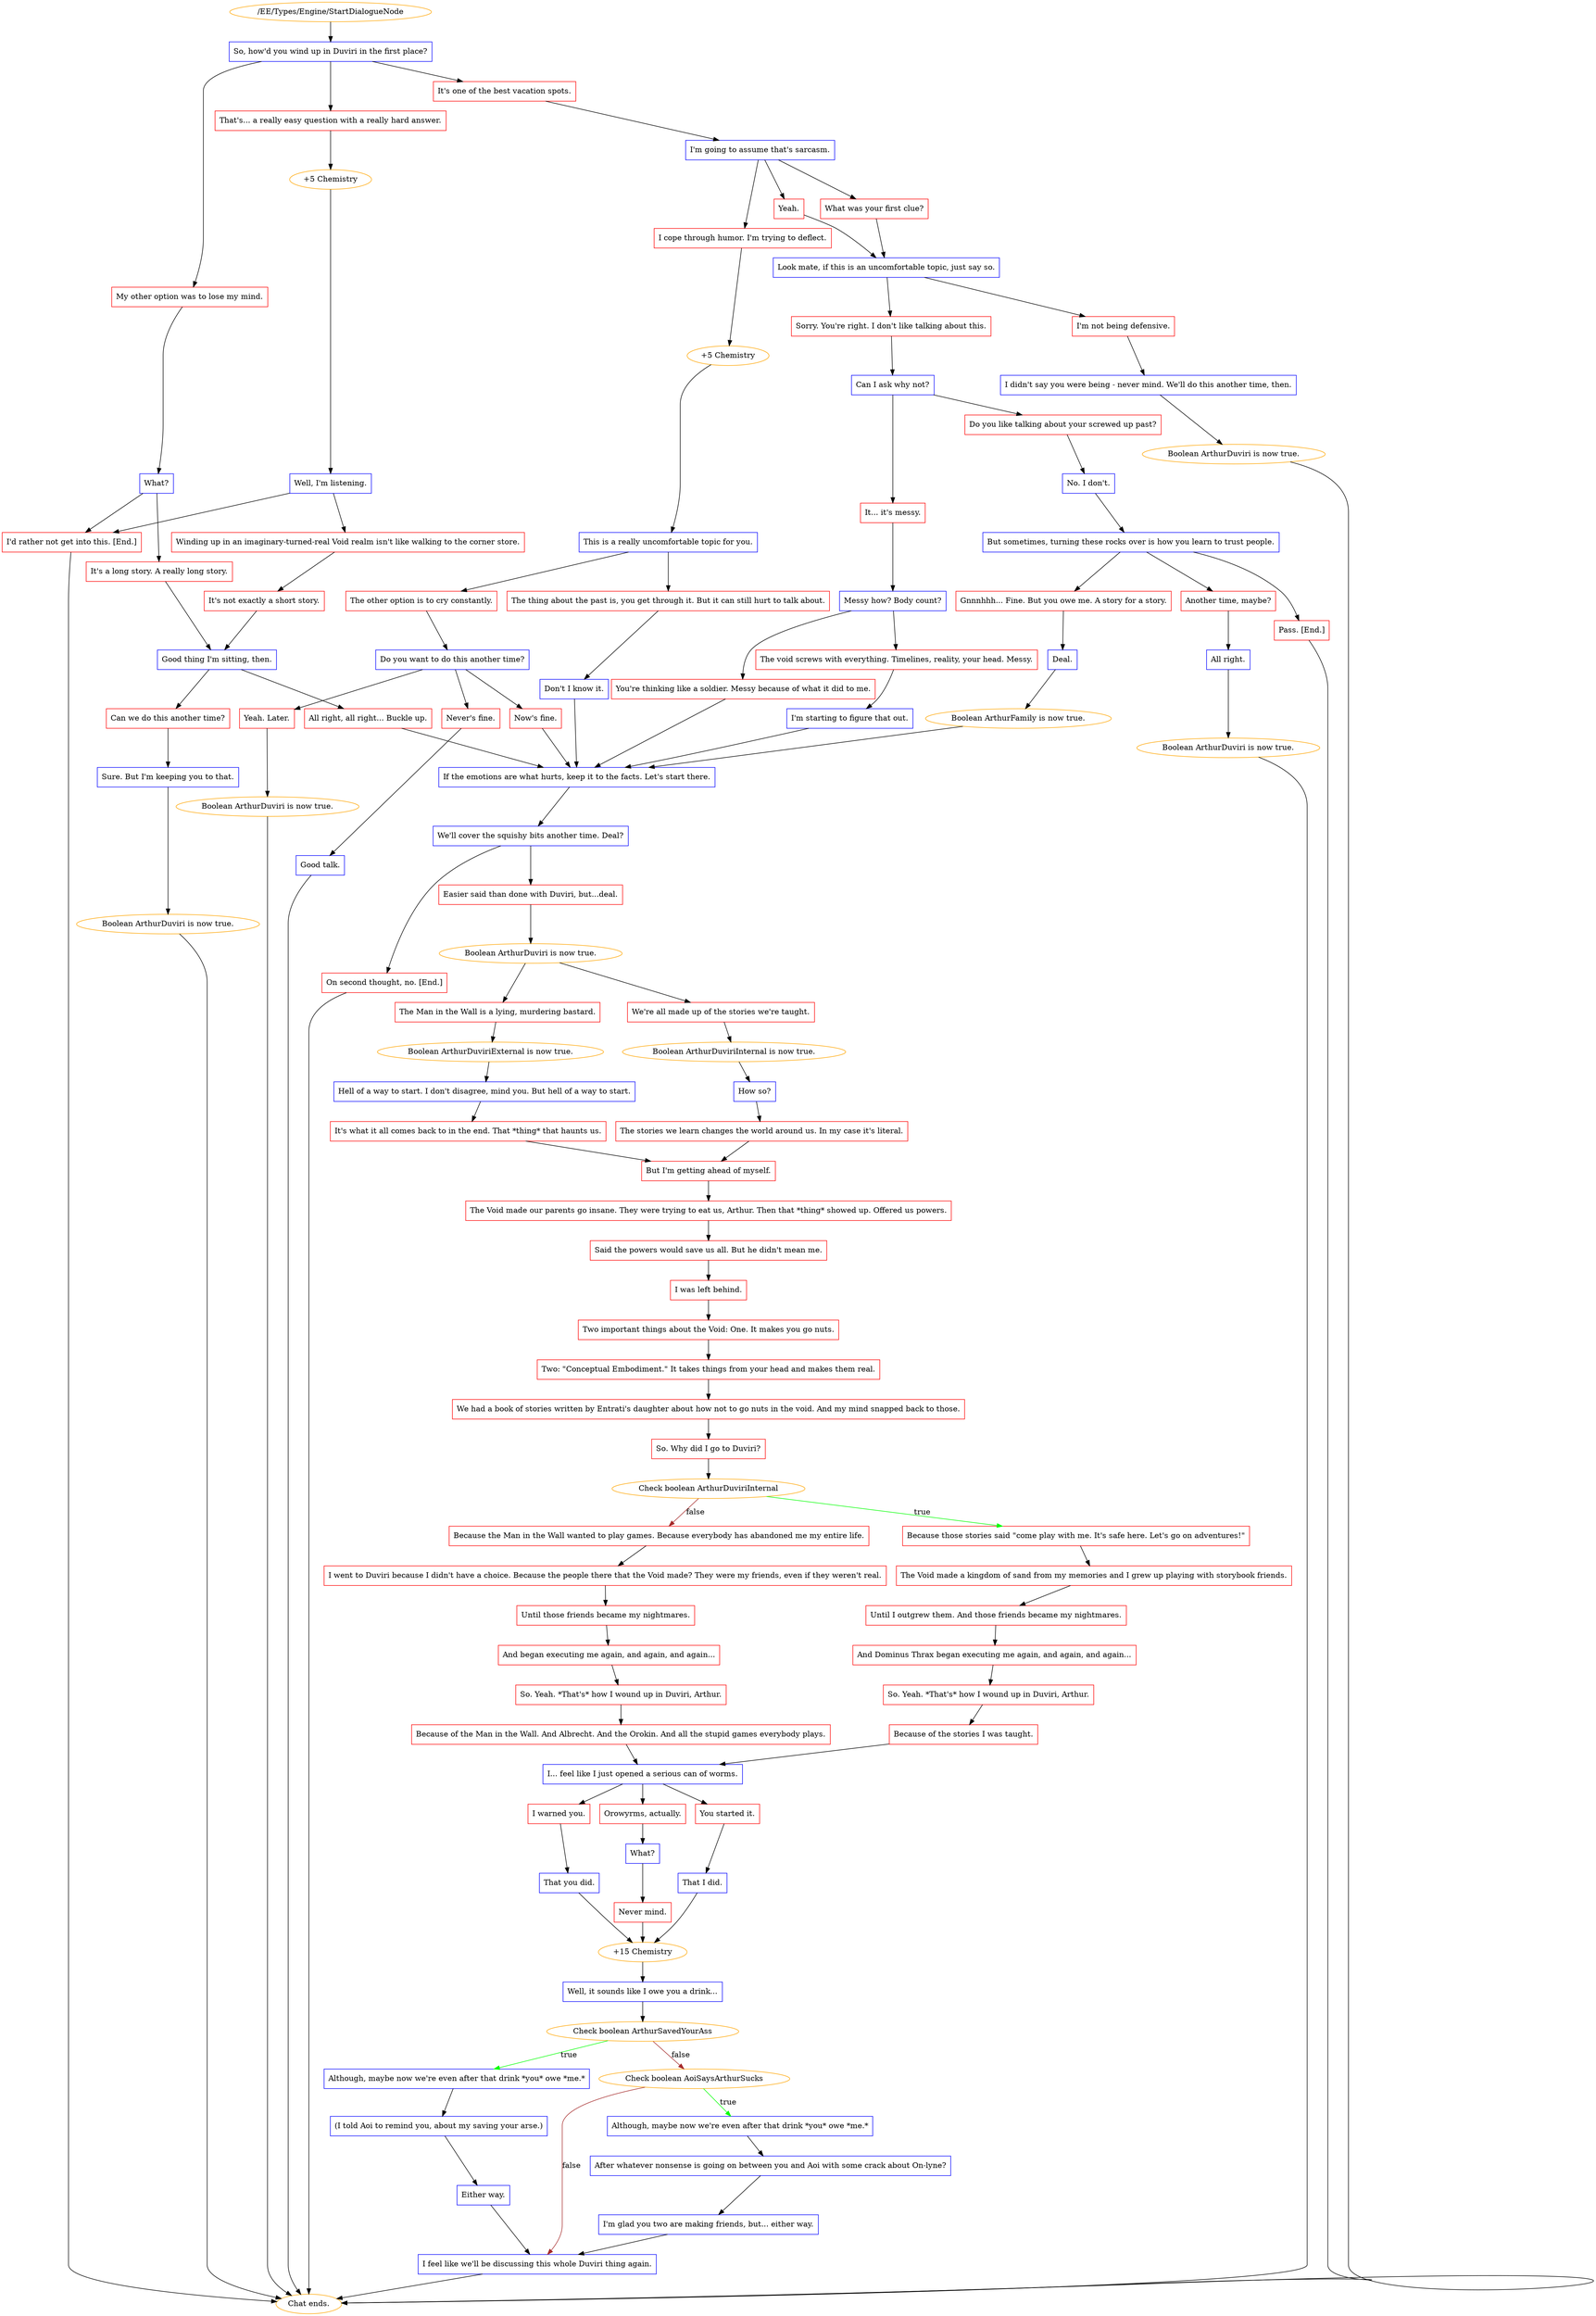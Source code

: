 digraph {
	439 [label="/EE/Types/Engine/StartDialogueNode",color=orange];
		439 -> 440;
	440 [label="So, how'd you wind up in Duviri in the first place?",shape=box,color=blue];
		440 -> 441;
		440 -> 442;
		440 -> 443;
	441 [label="That's... a really easy question with a really hard answer.",shape=box,color=red];
		441 -> 444;
	442 [label="My other option was to lose my mind.",shape=box,color=red];
		442 -> 449;
	443 [label="It's one of the best vacation spots.",shape=box,color=red];
		443 -> 452;
	444 [label="+5 Chemistry",color=orange];
		444 -> 445;
	449 [label="What?",shape=box,color=blue];
		449 -> 450;
		449 -> 446;
	452 [label="I'm going to assume that's sarcasm.",shape=box,color=blue];
		452 -> 453;
		452 -> 454;
		452 -> 455;
	445 [label="Well, I'm listening.",shape=box,color=blue];
		445 -> 447;
		445 -> 446;
	450 [label="It's a long story. A really long story.",shape=box,color=red];
		450 -> 458;
	446 [label="I'd rather not get into this. [End.]",shape=box,color=red];
		446 -> "Chat ends.";
	453 [label="I cope through humor. I'm trying to deflect.",shape=box,color=red];
		453 -> 456;
	454 [label="Yeah.",shape=box,color=red];
		454 -> 476;
	455 [label="What was your first clue?",shape=box,color=red];
		455 -> 476;
	447 [label="Winding up in an imaginary-turned-real Void realm isn't like walking to the corner store.",shape=box,color=red];
		447 -> 448;
	458 [label="Good thing I'm sitting, then.",shape=box,color=blue];
		458 -> 459;
		458 -> 460;
	"Chat ends." [color=orange];
	456 [label="+5 Chemistry",color=orange];
		456 -> 457;
	476 [label="Look mate, if this is an uncomfortable topic, just say so.",shape=box,color=blue];
		476 -> 477;
		476 -> 478;
	448 [label="It's not exactly a short story.",shape=box,color=red];
		448 -> 458;
	459 [label="All right, all right... Buckle up.",shape=box,color=red];
		459 -> 475;
	460 [label="Can we do this another time?",shape=box,color=red];
		460 -> 461;
	457 [label="This is a really uncomfortable topic for you.",shape=box,color=blue];
		457 -> 465;
		457 -> 464;
	477 [label="Sorry. You're right. I don't like talking about this.",shape=box,color=red];
		477 -> 482;
	478 [label="I'm not being defensive.",shape=box,color=red];
		478 -> 479;
	475 [label="If the emotions are what hurts, keep it to the facts. Let's start there.",shape=box,color=blue];
		475 -> 500;
	461 [label="Sure. But I'm keeping you to that.",shape=box,color=blue];
		461 -> 462;
	465 [label="The thing about the past is, you get through it. But it can still hurt to talk about.",shape=box,color=red];
		465 -> 467;
	464 [label="The other option is to cry constantly.",shape=box,color=red];
		464 -> 466;
	482 [label="Can I ask why not?",shape=box,color=blue];
		482 -> 483;
		482 -> 484;
	479 [label="I didn't say you were being - never mind. We'll do this another time, then.",shape=box,color=blue];
		479 -> 480;
	500 [label="We'll cover the squishy bits another time. Deal?",shape=box,color=blue];
		500 -> 501;
		500 -> 502;
	462 [label="Boolean ArthurDuviri is now true.",color=orange];
		462 -> "Chat ends.";
	467 [label="Don't I know it.",shape=box,color=blue];
		467 -> 475;
	466 [label="Do you want to do this another time?",shape=box,color=blue];
		466 -> 468;
		466 -> 470;
		466 -> 469;
	483 [label="It... it's messy.",shape=box,color=red];
		483 -> 485;
	484 [label="Do you like talking about your screwed up past?",shape=box,color=red];
		484 -> 486;
	480 [label="Boolean ArthurDuviri is now true.",color=orange];
		480 -> "Chat ends.";
	501 [label="Easier said than done with Duviri, but...deal.",shape=box,color=red];
		501 -> 504;
	502 [label="On second thought, no. [End.]",shape=box,color=red];
		502 -> "Chat ends.";
	"Chat ends." [color=orange];
	468 [label="Now's fine.",shape=box,color=red];
		468 -> 475;
	470 [label="Yeah. Later.",shape=box,color=red];
		470 -> 471;
	469 [label="Never's fine.",shape=box,color=red];
		469 -> 473;
	485 [label="Messy how? Body count?",shape=box,color=blue];
		485 -> 487;
		485 -> 488;
	486 [label="No. I don't.",shape=box,color=blue];
		486 -> 490;
	"Chat ends." [color=orange];
	504 [label="Boolean ArthurDuviri is now true.",color=orange];
		504 -> 506;
		504 -> 505;
	"Chat ends." [color=orange];
	471 [label="Boolean ArthurDuviri is now true.",color=orange];
		471 -> "Chat ends.";
	473 [label="Good talk.",shape=box,color=blue];
		473 -> "Chat ends.";
	487 [label="The void screws with everything. Timelines, reality, your head. Messy.",shape=box,color=red];
		487 -> 489;
	488 [label="You're thinking like a soldier. Messy because of what it did to me.",shape=box,color=red];
		488 -> 475;
	490 [label="But sometimes, turning these rocks over is how you learn to trust people.",shape=box,color=blue];
		490 -> 491;
		490 -> 492;
		490 -> 493;
	506 [label="We're all made up of the stories we're taught.",shape=box,color=red];
		506 -> 508;
	505 [label="The Man in the Wall is a lying, murdering bastard.",shape=box,color=red];
		505 -> 507;
	"Chat ends." [color=orange];
	"Chat ends." [color=orange];
	489 [label="I'm starting to figure that out.",shape=box,color=blue];
		489 -> 475;
	491 [label="Gnnnhhh... Fine. But you owe me. A story for a story.",shape=box,color=red];
		491 -> 494;
	492 [label="Another time, maybe?",shape=box,color=red];
		492 -> 497;
	493 [label="Pass. [End.]",shape=box,color=red];
		493 -> "Chat ends.";
	508 [label="Boolean ArthurDuviriInternal is now true.",color=orange];
		508 -> 510;
	507 [label="Boolean ArthurDuviriExternal is now true.",color=orange];
		507 -> 509;
	494 [label="Deal.",shape=box,color=blue];
		494 -> 495;
	497 [label="All right.",shape=box,color=blue];
		497 -> 498;
	"Chat ends." [color=orange];
	510 [label="How so?",shape=box,color=blue];
		510 -> 512;
	509 [label="Hell of a way to start. I don't disagree, mind you. But hell of a way to start.",shape=box,color=blue];
		509 -> 511;
	495 [label="Boolean ArthurFamily is now true.",color=orange];
		495 -> 475;
	498 [label="Boolean ArthurDuviri is now true.",color=orange];
		498 -> "Chat ends.";
	512 [label="The stories we learn changes the world around us. In my case it's literal.",shape=box,color=red];
		512 -> 514;
	511 [label="It's what it all comes back to in the end. That *thing* that haunts us.",shape=box,color=red];
		511 -> 514;
	"Chat ends." [color=orange];
	514 [label="But I'm getting ahead of myself.",shape=box,color=red];
		514 -> 513;
	513 [label="The Void made our parents go insane. They were trying to eat us, Arthur. Then that *thing* showed up. Offered us powers.",shape=box,color=red];
		513 -> 515;
	515 [label="Said the powers would save us all. But he didn't mean me.",shape=box,color=red];
		515 -> 516;
	516 [label="I was left behind.",shape=box,color=red];
		516 -> 517;
	517 [label="Two important things about the Void: One. It makes you go nuts.",shape=box,color=red];
		517 -> 518;
	518 [label="Two: \"Conceptual Embodiment.\" It takes things from your head and makes them real.",shape=box,color=red];
		518 -> 519;
	519 [label="We had a book of stories written by Entrati's daughter about how not to go nuts in the void. And my mind snapped back to those.",shape=box,color=red];
		519 -> 520;
	520 [label="So. Why did I go to Duviri?",shape=box,color=red];
		520 -> 521;
	521 [label="Check boolean ArthurDuviriInternal",color=orange];
		521 -> 523 [label=true,color=green];
		521 -> 522 [label=false,color=brown];
	523 [label="Because those stories said \"come play with me. It's safe here. Let's go on adventures!\"",shape=box,color=red];
		523 -> 524;
	522 [label="Because the Man in the Wall wanted to play games. Because everybody has abandoned me my entire life.",shape=box,color=red];
		522 -> 529;
	524 [label="The Void made a kingdom of sand from my memories and I grew up playing with storybook friends.",shape=box,color=red];
		524 -> 525;
	529 [label="I went to Duviri because I didn't have a choice. Because the people there that the Void made? They were my friends, even if they weren't real.",shape=box,color=red];
		529 -> 530;
	525 [label="Until I outgrew them. And those friends became my nightmares.",shape=box,color=red];
		525 -> 526;
	530 [label="Until those friends became my nightmares.",shape=box,color=red];
		530 -> 531;
	526 [label="And Dominus Thrax began executing me again, and again, and again...",shape=box,color=red];
		526 -> 527;
	531 [label="And began executing me again, and again, and again...",shape=box,color=red];
		531 -> 532;
	527 [label="So. Yeah. *That's* how I wound up in Duviri, Arthur.",shape=box,color=red];
		527 -> 528;
	532 [label="So. Yeah. *That's* how I wound up in Duviri, Arthur.",shape=box,color=red];
		532 -> 533;
	528 [label="Because of the stories I was taught.",shape=box,color=red];
		528 -> 534;
	533 [label="Because of the Man in the Wall. And Albrecht. And the Orokin. And all the stupid games everybody plays.",shape=box,color=red];
		533 -> 534;
	534 [label="I... feel like I just opened a serious can of worms.",shape=box,color=blue];
		534 -> 535;
		534 -> 536;
		534 -> 537;
	535 [label="Orowyrms, actually.",shape=box,color=red];
		535 -> 538;
	536 [label="You started it.",shape=box,color=red];
		536 -> 539;
	537 [label="I warned you.",shape=box,color=red];
		537 -> 540;
	538 [label="What?",shape=box,color=blue];
		538 -> 541;
	539 [label="That I did.",shape=box,color=blue];
		539 -> 544;
	540 [label="That you did.",shape=box,color=blue];
		540 -> 544;
	541 [label="Never mind.",shape=box,color=red];
		541 -> 544;
	544 [label="+15 Chemistry",color=orange];
		544 -> 542;
	542 [label="Well, it sounds like I owe you a drink...",shape=box,color=blue];
		542 -> 3150;
	3150 [label="Check boolean ArthurSavedYourAss",color=orange];
		3150 -> 3152 [label=true,color=green];
		3150 -> 3151 [label=false,color=brown];
	3152 [label="Although, maybe now we're even after that drink *you* owe *me.*",shape=box,color=blue];
		3152 -> 3153;
	3151 [label="Check boolean AoiSaysArthurSucks",color=orange];
		3151 -> 3156 [label=true,color=green];
		3151 -> 543 [label=false,color=brown];
	3153 [label="(I told Aoi to remind you, about my saving your arse.)",shape=box,color=blue];
		3153 -> 3154;
	3156 [label="Although, maybe now we're even after that drink *you* owe *me.*",shape=box,color=blue];
		3156 -> 3157;
	543 [label="I feel like we'll be discussing this whole Duviri thing again.",shape=box,color=blue];
		543 -> "Chat ends.";
	3154 [label="Either way.",shape=box,color=blue];
		3154 -> 543;
	3157 [label="After whatever nonsense is going on between you and Aoi with some crack about On-lyne?",shape=box,color=blue];
		3157 -> 3155;
	"Chat ends." [color=orange];
	3155 [label="I'm glad you two are making friends, but... either way.",shape=box,color=blue];
		3155 -> 543;
}